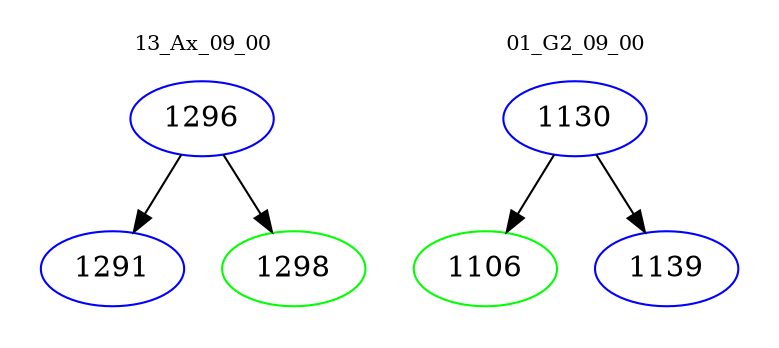 digraph{
subgraph cluster_0 {
color = white
label = "13_Ax_09_00";
fontsize=10;
T0_1296 [label="1296", color="blue"]
T0_1296 -> T0_1291 [color="black"]
T0_1291 [label="1291", color="blue"]
T0_1296 -> T0_1298 [color="black"]
T0_1298 [label="1298", color="green"]
}
subgraph cluster_1 {
color = white
label = "01_G2_09_00";
fontsize=10;
T1_1130 [label="1130", color="blue"]
T1_1130 -> T1_1106 [color="black"]
T1_1106 [label="1106", color="green"]
T1_1130 -> T1_1139 [color="black"]
T1_1139 [label="1139", color="blue"]
}
}
